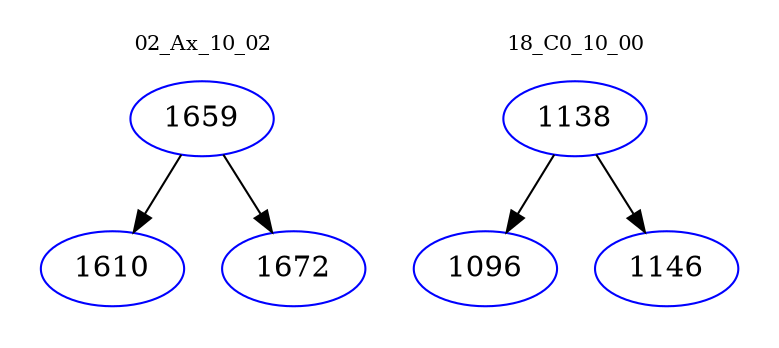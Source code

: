 digraph{
subgraph cluster_0 {
color = white
label = "02_Ax_10_02";
fontsize=10;
T0_1659 [label="1659", color="blue"]
T0_1659 -> T0_1610 [color="black"]
T0_1610 [label="1610", color="blue"]
T0_1659 -> T0_1672 [color="black"]
T0_1672 [label="1672", color="blue"]
}
subgraph cluster_1 {
color = white
label = "18_C0_10_00";
fontsize=10;
T1_1138 [label="1138", color="blue"]
T1_1138 -> T1_1096 [color="black"]
T1_1096 [label="1096", color="blue"]
T1_1138 -> T1_1146 [color="black"]
T1_1146 [label="1146", color="blue"]
}
}
